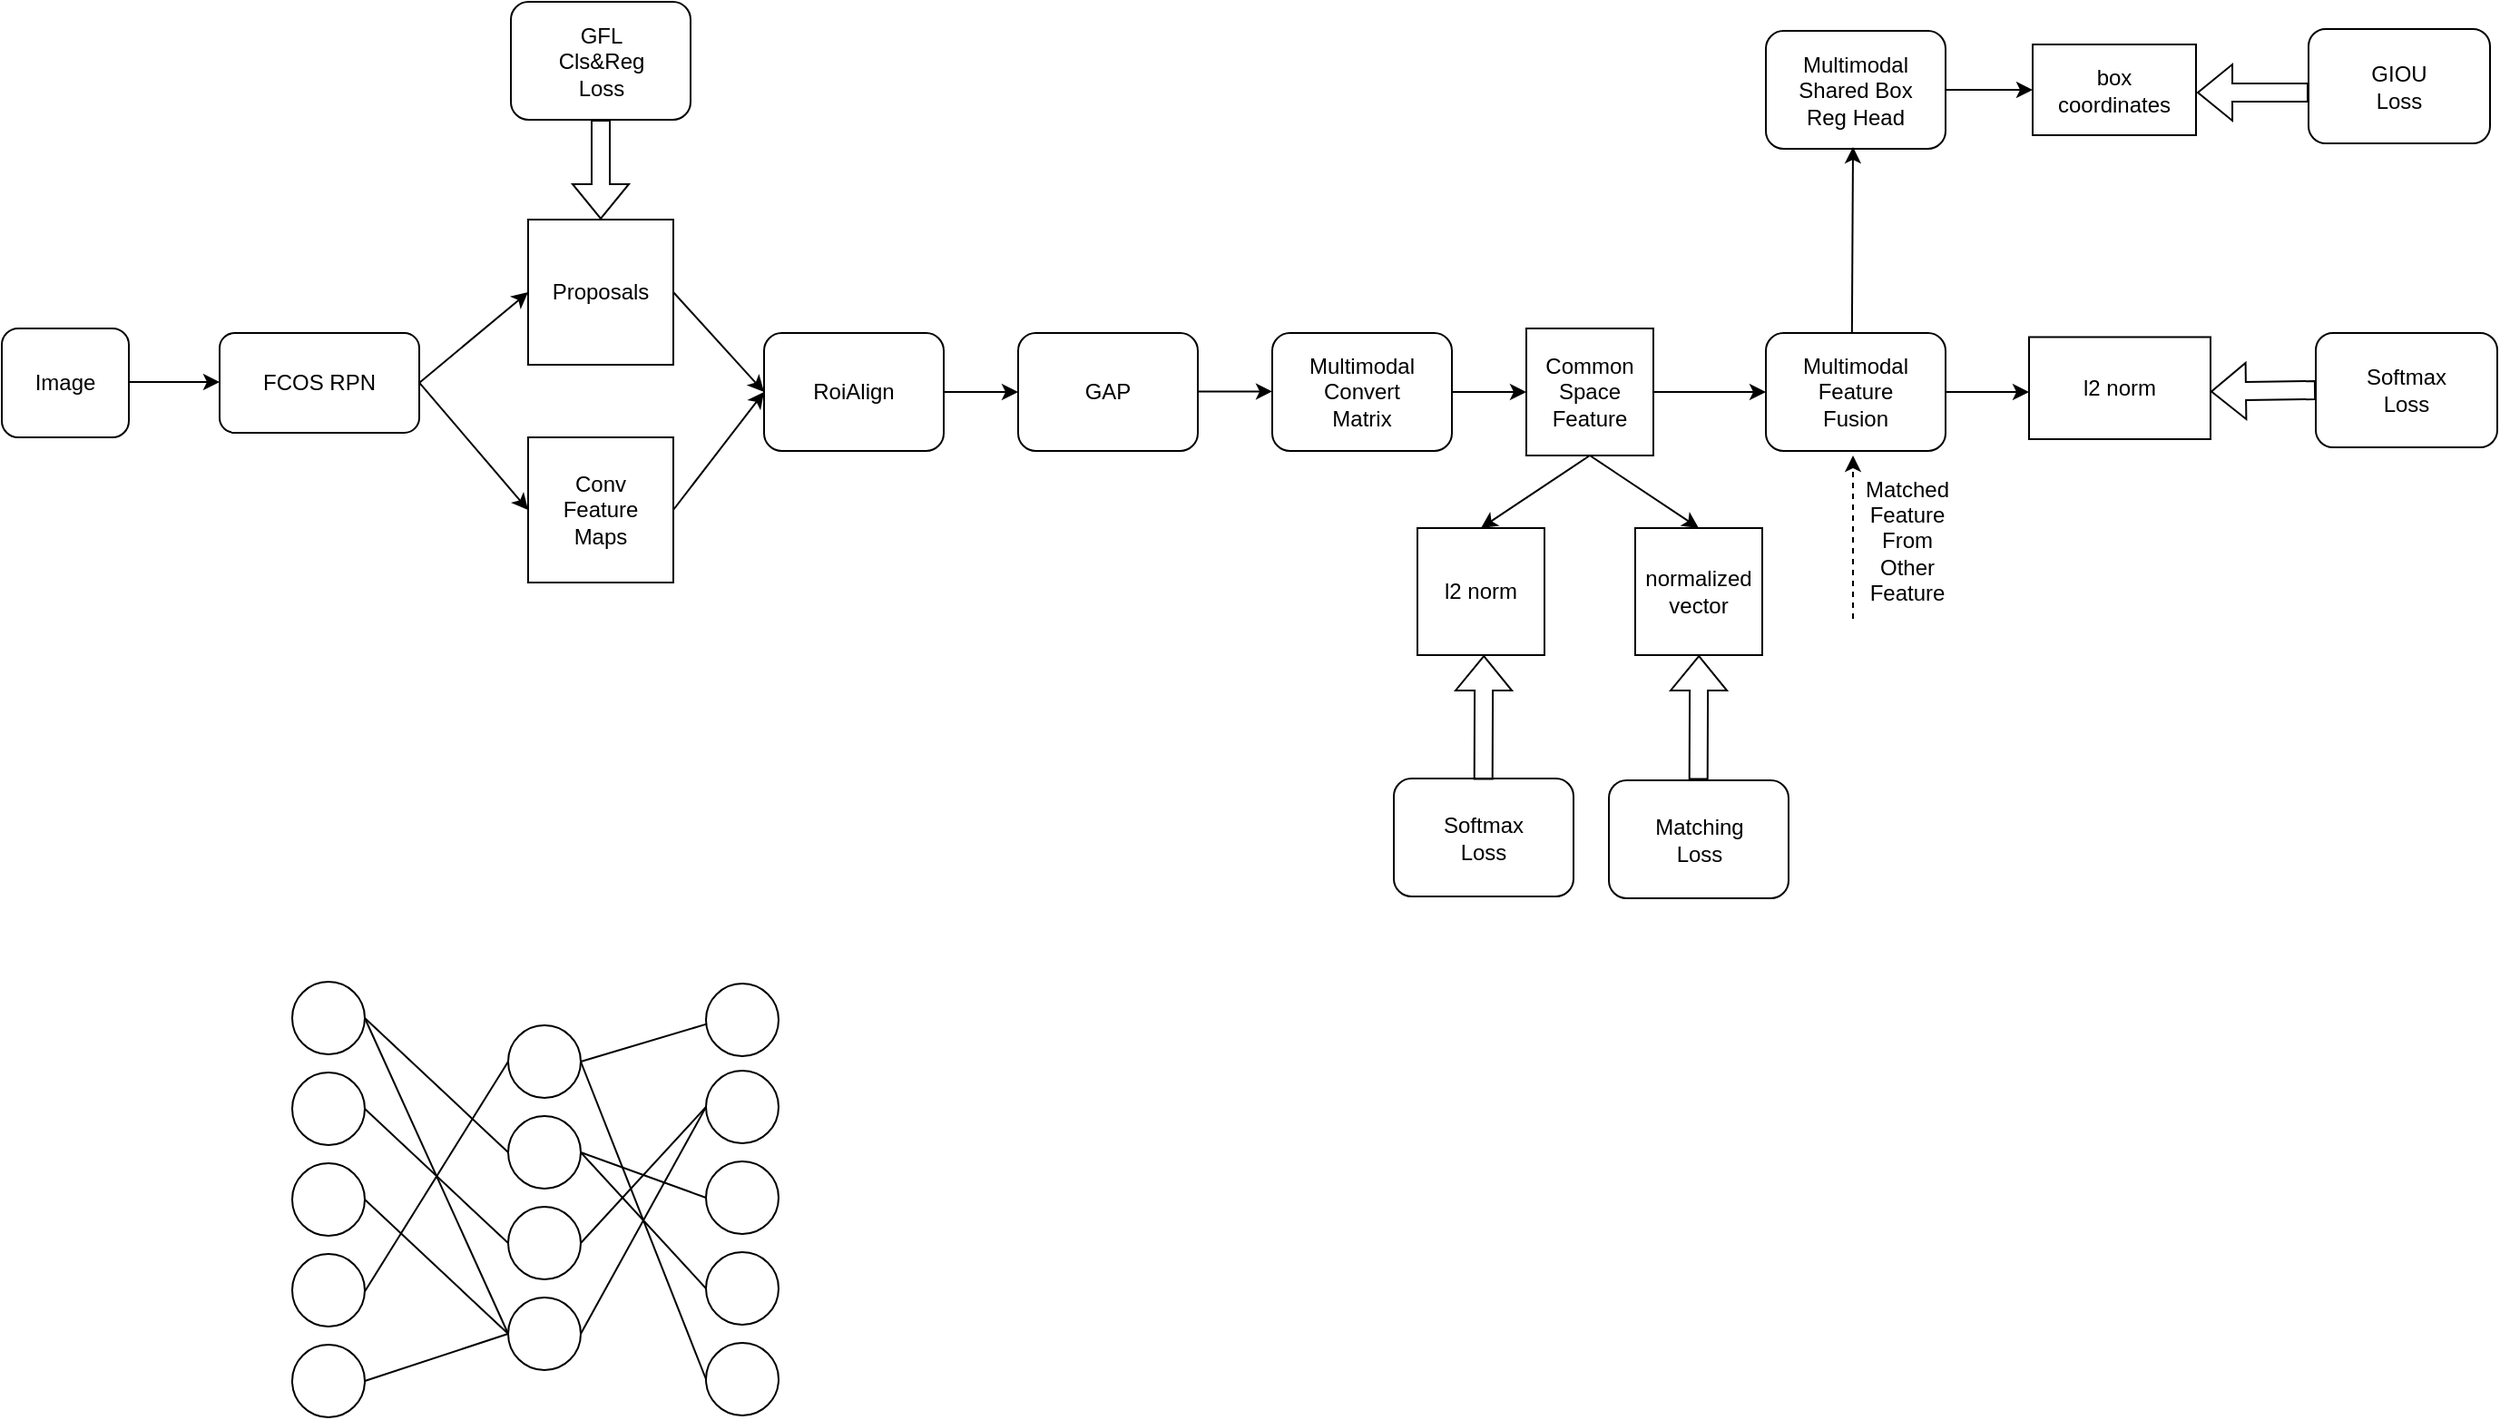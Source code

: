 <mxfile version="23.1.1" type="github">
  <diagram name="第 1 页" id="wcXFdS2mSCeuYjx8Xm_4">
    <mxGraphModel dx="741" dy="460" grid="1" gridSize="10" guides="1" tooltips="1" connect="1" arrows="1" fold="1" page="1" pageScale="1" pageWidth="827" pageHeight="1169" math="0" shadow="0">
      <root>
        <mxCell id="0" />
        <mxCell id="1" parent="0" />
        <mxCell id="dMKvnlfOrxEBAoyZr1T4-1" value="Image" style="rounded=1;whiteSpace=wrap;html=1;" vertex="1" parent="1">
          <mxGeometry x="60" y="350" width="70" height="60" as="geometry" />
        </mxCell>
        <mxCell id="dMKvnlfOrxEBAoyZr1T4-2" value="" style="endArrow=classic;html=1;rounded=0;" edge="1" parent="1">
          <mxGeometry width="50" height="50" relative="1" as="geometry">
            <mxPoint x="130" y="379.5" as="sourcePoint" />
            <mxPoint x="180" y="379.5" as="targetPoint" />
          </mxGeometry>
        </mxCell>
        <mxCell id="dMKvnlfOrxEBAoyZr1T4-3" value="FCOS RPN" style="rounded=1;whiteSpace=wrap;html=1;" vertex="1" parent="1">
          <mxGeometry x="180" y="352.5" width="110" height="55" as="geometry" />
        </mxCell>
        <mxCell id="dMKvnlfOrxEBAoyZr1T4-5" value="" style="endArrow=classic;html=1;rounded=0;entryX=0;entryY=0.5;entryDx=0;entryDy=0;" edge="1" parent="1" target="dMKvnlfOrxEBAoyZr1T4-8">
          <mxGeometry width="50" height="50" relative="1" as="geometry">
            <mxPoint x="290" y="379.8" as="sourcePoint" />
            <mxPoint x="340" y="379.8" as="targetPoint" />
          </mxGeometry>
        </mxCell>
        <mxCell id="dMKvnlfOrxEBAoyZr1T4-20" style="edgeStyle=orthogonalEdgeStyle;rounded=0;orthogonalLoop=1;jettySize=auto;html=1;exitX=1;exitY=0.5;exitDx=0;exitDy=0;entryX=0;entryY=0.5;entryDx=0;entryDy=0;" edge="1" parent="1" source="dMKvnlfOrxEBAoyZr1T4-7" target="dMKvnlfOrxEBAoyZr1T4-19">
          <mxGeometry relative="1" as="geometry" />
        </mxCell>
        <mxCell id="dMKvnlfOrxEBAoyZr1T4-7" value="RoiAlign" style="rounded=1;whiteSpace=wrap;html=1;" vertex="1" parent="1">
          <mxGeometry x="480" y="352.5" width="99" height="65" as="geometry" />
        </mxCell>
        <mxCell id="dMKvnlfOrxEBAoyZr1T4-8" value="Conv &lt;br&gt;Feature&lt;br&gt;Maps" style="whiteSpace=wrap;html=1;aspect=fixed;" vertex="1" parent="1">
          <mxGeometry x="350" y="410" width="80" height="80" as="geometry" />
        </mxCell>
        <mxCell id="dMKvnlfOrxEBAoyZr1T4-9" value="Proposals" style="whiteSpace=wrap;html=1;aspect=fixed;" vertex="1" parent="1">
          <mxGeometry x="350" y="290" width="80" height="80" as="geometry" />
        </mxCell>
        <mxCell id="dMKvnlfOrxEBAoyZr1T4-10" value="" style="endArrow=classic;html=1;rounded=0;entryX=0;entryY=0.5;entryDx=0;entryDy=0;exitX=1;exitY=0.5;exitDx=0;exitDy=0;" edge="1" parent="1" source="dMKvnlfOrxEBAoyZr1T4-3" target="dMKvnlfOrxEBAoyZr1T4-9">
          <mxGeometry width="50" height="50" relative="1" as="geometry">
            <mxPoint x="300" y="389.8" as="sourcePoint" />
            <mxPoint x="360" y="460" as="targetPoint" />
          </mxGeometry>
        </mxCell>
        <mxCell id="dMKvnlfOrxEBAoyZr1T4-12" value="" style="endArrow=classic;html=1;rounded=0;entryX=0;entryY=0.5;entryDx=0;entryDy=0;exitX=1;exitY=0.5;exitDx=0;exitDy=0;" edge="1" parent="1" source="dMKvnlfOrxEBAoyZr1T4-9" target="dMKvnlfOrxEBAoyZr1T4-7">
          <mxGeometry width="50" height="50" relative="1" as="geometry">
            <mxPoint x="300" y="390" as="sourcePoint" />
            <mxPoint x="360" y="340" as="targetPoint" />
          </mxGeometry>
        </mxCell>
        <mxCell id="dMKvnlfOrxEBAoyZr1T4-13" value="" style="endArrow=classic;html=1;rounded=0;entryX=0;entryY=0.5;entryDx=0;entryDy=0;exitX=1;exitY=0.5;exitDx=0;exitDy=0;" edge="1" parent="1" source="dMKvnlfOrxEBAoyZr1T4-8" target="dMKvnlfOrxEBAoyZr1T4-7">
          <mxGeometry width="50" height="50" relative="1" as="geometry">
            <mxPoint x="440" y="340" as="sourcePoint" />
            <mxPoint x="487" y="396" as="targetPoint" />
          </mxGeometry>
        </mxCell>
        <mxCell id="dMKvnlfOrxEBAoyZr1T4-14" value="GFL&lt;br&gt;Cls&amp;amp;Reg&lt;br&gt;Loss" style="rounded=1;whiteSpace=wrap;html=1;" vertex="1" parent="1">
          <mxGeometry x="340.5" y="170" width="99" height="65" as="geometry" />
        </mxCell>
        <mxCell id="dMKvnlfOrxEBAoyZr1T4-15" value="" style="shape=flexArrow;endArrow=classic;html=1;rounded=0;entryX=0.5;entryY=0;entryDx=0;entryDy=0;exitX=0.5;exitY=1;exitDx=0;exitDy=0;" edge="1" parent="1" source="dMKvnlfOrxEBAoyZr1T4-14" target="dMKvnlfOrxEBAoyZr1T4-9">
          <mxGeometry width="50" height="50" relative="1" as="geometry">
            <mxPoint x="399.3" y="235" as="sourcePoint" />
            <mxPoint x="399.3" y="280" as="targetPoint" />
          </mxGeometry>
        </mxCell>
        <mxCell id="dMKvnlfOrxEBAoyZr1T4-54" style="edgeStyle=orthogonalEdgeStyle;rounded=0;orthogonalLoop=1;jettySize=auto;html=1;exitX=1;exitY=0.5;exitDx=0;exitDy=0;" edge="1" parent="1" source="dMKvnlfOrxEBAoyZr1T4-16" target="dMKvnlfOrxEBAoyZr1T4-53">
          <mxGeometry relative="1" as="geometry" />
        </mxCell>
        <mxCell id="dMKvnlfOrxEBAoyZr1T4-16" value="Multimodal Shared Box&lt;br&gt;Reg&amp;nbsp;Head" style="rounded=1;whiteSpace=wrap;html=1;" vertex="1" parent="1">
          <mxGeometry x="1032" y="186" width="99" height="65" as="geometry" />
        </mxCell>
        <mxCell id="dMKvnlfOrxEBAoyZr1T4-19" value="GAP" style="rounded=1;whiteSpace=wrap;html=1;" vertex="1" parent="1">
          <mxGeometry x="620" y="352.5" width="99" height="65" as="geometry" />
        </mxCell>
        <mxCell id="dMKvnlfOrxEBAoyZr1T4-25" style="edgeStyle=orthogonalEdgeStyle;rounded=0;orthogonalLoop=1;jettySize=auto;html=1;exitX=1;exitY=0.5;exitDx=0;exitDy=0;" edge="1" parent="1" source="dMKvnlfOrxEBAoyZr1T4-21" target="dMKvnlfOrxEBAoyZr1T4-23">
          <mxGeometry relative="1" as="geometry" />
        </mxCell>
        <mxCell id="dMKvnlfOrxEBAoyZr1T4-21" value="Multimodal&lt;br&gt;Convert&lt;br&gt;Matrix" style="rounded=1;whiteSpace=wrap;html=1;" vertex="1" parent="1">
          <mxGeometry x="760" y="352.5" width="99" height="65" as="geometry" />
        </mxCell>
        <mxCell id="dMKvnlfOrxEBAoyZr1T4-22" style="edgeStyle=orthogonalEdgeStyle;rounded=0;orthogonalLoop=1;jettySize=auto;html=1;exitX=1;exitY=0.5;exitDx=0;exitDy=0;entryX=0;entryY=0.5;entryDx=0;entryDy=0;" edge="1" parent="1">
          <mxGeometry relative="1" as="geometry">
            <mxPoint x="719" y="384.71" as="sourcePoint" />
            <mxPoint x="760" y="384.71" as="targetPoint" />
          </mxGeometry>
        </mxCell>
        <mxCell id="dMKvnlfOrxEBAoyZr1T4-45" style="edgeStyle=orthogonalEdgeStyle;rounded=0;orthogonalLoop=1;jettySize=auto;html=1;exitX=1;exitY=0.5;exitDx=0;exitDy=0;entryX=0;entryY=0.5;entryDx=0;entryDy=0;" edge="1" parent="1" source="dMKvnlfOrxEBAoyZr1T4-23" target="dMKvnlfOrxEBAoyZr1T4-44">
          <mxGeometry relative="1" as="geometry" />
        </mxCell>
        <mxCell id="dMKvnlfOrxEBAoyZr1T4-23" value="Common&lt;br&gt;Space&lt;br&gt;Feature" style="whiteSpace=wrap;html=1;aspect=fixed;" vertex="1" parent="1">
          <mxGeometry x="900" y="350" width="70" height="70" as="geometry" />
        </mxCell>
        <mxCell id="dMKvnlfOrxEBAoyZr1T4-26" value="Matching&lt;br&gt;Loss" style="rounded=1;whiteSpace=wrap;html=1;" vertex="1" parent="1">
          <mxGeometry x="945.5" y="599" width="99" height="65" as="geometry" />
        </mxCell>
        <mxCell id="dMKvnlfOrxEBAoyZr1T4-28" value="" style="endArrow=classic;html=1;rounded=0;exitX=0.479;exitY=0.026;exitDx=0;exitDy=0;exitPerimeter=0;" edge="1" parent="1" source="dMKvnlfOrxEBAoyZr1T4-44">
          <mxGeometry width="50" height="50" relative="1" as="geometry">
            <mxPoint x="1080" y="350" as="sourcePoint" />
            <mxPoint x="1080" y="250" as="targetPoint" />
          </mxGeometry>
        </mxCell>
        <mxCell id="dMKvnlfOrxEBAoyZr1T4-29" value="GIOU&lt;br&gt;Loss" style="rounded=1;whiteSpace=wrap;html=1;" vertex="1" parent="1">
          <mxGeometry x="1331" y="185" width="100" height="63" as="geometry" />
        </mxCell>
        <mxCell id="dMKvnlfOrxEBAoyZr1T4-31" value="" style="shape=flexArrow;endArrow=classic;html=1;rounded=0;entryX=0.5;entryY=0;entryDx=0;entryDy=0;" edge="1" parent="1">
          <mxGeometry width="50" height="50" relative="1" as="geometry">
            <mxPoint x="1331" y="220" as="sourcePoint" />
            <mxPoint x="1269.52" y="220" as="targetPoint" />
          </mxGeometry>
        </mxCell>
        <mxCell id="dMKvnlfOrxEBAoyZr1T4-32" value="Softmax&lt;br&gt;Loss" style="rounded=1;whiteSpace=wrap;html=1;" vertex="1" parent="1">
          <mxGeometry x="1335" y="352.5" width="100" height="63" as="geometry" />
        </mxCell>
        <mxCell id="dMKvnlfOrxEBAoyZr1T4-33" value="" style="shape=flexArrow;endArrow=classic;html=1;rounded=0;entryX=0.5;entryY=0;entryDx=0;entryDy=0;exitX=0;exitY=0.5;exitDx=0;exitDy=0;" edge="1" parent="1" source="dMKvnlfOrxEBAoyZr1T4-32">
          <mxGeometry width="50" height="50" relative="1" as="geometry">
            <mxPoint x="1338.48" y="384.71" as="sourcePoint" />
            <mxPoint x="1277" y="384.71" as="targetPoint" />
          </mxGeometry>
        </mxCell>
        <mxCell id="dMKvnlfOrxEBAoyZr1T4-35" value="l2 norm" style="whiteSpace=wrap;html=1;aspect=fixed;" vertex="1" parent="1">
          <mxGeometry x="840" y="460" width="70" height="70" as="geometry" />
        </mxCell>
        <mxCell id="dMKvnlfOrxEBAoyZr1T4-36" value="normalized&lt;br&gt;vector" style="whiteSpace=wrap;html=1;aspect=fixed;" vertex="1" parent="1">
          <mxGeometry x="960" y="460" width="70" height="70" as="geometry" />
        </mxCell>
        <mxCell id="dMKvnlfOrxEBAoyZr1T4-37" value="" style="endArrow=classic;html=1;rounded=0;entryX=0.5;entryY=0;entryDx=0;entryDy=0;exitX=0.5;exitY=1;exitDx=0;exitDy=0;" edge="1" parent="1" source="dMKvnlfOrxEBAoyZr1T4-23" target="dMKvnlfOrxEBAoyZr1T4-35">
          <mxGeometry width="50" height="50" relative="1" as="geometry">
            <mxPoint x="940" y="630" as="sourcePoint" />
            <mxPoint x="990" y="580" as="targetPoint" />
          </mxGeometry>
        </mxCell>
        <mxCell id="dMKvnlfOrxEBAoyZr1T4-38" value="" style="endArrow=classic;html=1;rounded=0;entryX=0.5;entryY=0;entryDx=0;entryDy=0;exitX=0.5;exitY=1;exitDx=0;exitDy=0;" edge="1" parent="1" source="dMKvnlfOrxEBAoyZr1T4-23" target="dMKvnlfOrxEBAoyZr1T4-36">
          <mxGeometry width="50" height="50" relative="1" as="geometry">
            <mxPoint x="945" y="430" as="sourcePoint" />
            <mxPoint x="885" y="470" as="targetPoint" />
          </mxGeometry>
        </mxCell>
        <mxCell id="dMKvnlfOrxEBAoyZr1T4-39" value="" style="shape=flexArrow;endArrow=classic;html=1;rounded=0;entryX=0.5;entryY=1;entryDx=0;entryDy=0;exitX=0.553;exitY=-0.019;exitDx=0;exitDy=0;exitPerimeter=0;" edge="1" parent="1">
          <mxGeometry width="50" height="50" relative="1" as="geometry">
            <mxPoint x="994.857" y="598.765" as="sourcePoint" />
            <mxPoint x="995.11" y="530" as="targetPoint" />
          </mxGeometry>
        </mxCell>
        <mxCell id="dMKvnlfOrxEBAoyZr1T4-40" value="Softmax&lt;br style=&quot;border-color: var(--border-color);&quot;&gt;Loss" style="rounded=1;whiteSpace=wrap;html=1;" vertex="1" parent="1">
          <mxGeometry x="827" y="598" width="99" height="65" as="geometry" />
        </mxCell>
        <mxCell id="dMKvnlfOrxEBAoyZr1T4-41" value="" style="shape=flexArrow;endArrow=classic;html=1;rounded=0;entryX=0.5;entryY=1;entryDx=0;entryDy=0;exitX=0.553;exitY=-0.019;exitDx=0;exitDy=0;exitPerimeter=0;" edge="1" parent="1">
          <mxGeometry width="50" height="50" relative="1" as="geometry">
            <mxPoint x="876.357" y="598.765" as="sourcePoint" />
            <mxPoint x="876.61" y="530" as="targetPoint" />
          </mxGeometry>
        </mxCell>
        <mxCell id="dMKvnlfOrxEBAoyZr1T4-43" value="" style="endArrow=classic;html=1;rounded=0;entryX=0;entryY=0.5;entryDx=0;entryDy=0;exitX=1;exitY=0.5;exitDx=0;exitDy=0;" edge="1" parent="1" source="dMKvnlfOrxEBAoyZr1T4-44">
          <mxGeometry width="50" height="50" relative="1" as="geometry">
            <mxPoint x="1140" y="390" as="sourcePoint" />
            <mxPoint x="1177" y="385" as="targetPoint" />
          </mxGeometry>
        </mxCell>
        <mxCell id="dMKvnlfOrxEBAoyZr1T4-44" value="Multimodal&lt;br&gt;Feature&lt;br&gt;Fusion" style="rounded=1;whiteSpace=wrap;html=1;" vertex="1" parent="1">
          <mxGeometry x="1032" y="352.5" width="99" height="65" as="geometry" />
        </mxCell>
        <mxCell id="dMKvnlfOrxEBAoyZr1T4-46" value="" style="endArrow=classic;html=1;rounded=0;dashed=1;" edge="1" parent="1">
          <mxGeometry width="50" height="50" relative="1" as="geometry">
            <mxPoint x="1080" y="510" as="sourcePoint" />
            <mxPoint x="1080" y="420" as="targetPoint" />
          </mxGeometry>
        </mxCell>
        <mxCell id="dMKvnlfOrxEBAoyZr1T4-49" value="l2 norm" style="rounded=0;whiteSpace=wrap;html=1;" vertex="1" parent="1">
          <mxGeometry x="1177" y="354.75" width="100" height="56.25" as="geometry" />
        </mxCell>
        <mxCell id="dMKvnlfOrxEBAoyZr1T4-51" value="Matched Feature&lt;br&gt;From&lt;br&gt;Other&lt;br&gt;Feature" style="text;html=1;strokeColor=none;fillColor=none;align=center;verticalAlign=middle;whiteSpace=wrap;rounded=0;" vertex="1" parent="1">
          <mxGeometry x="1080" y="452" width="60" height="30" as="geometry" />
        </mxCell>
        <mxCell id="dMKvnlfOrxEBAoyZr1T4-53" value="box&lt;br&gt;coordinates" style="rounded=0;whiteSpace=wrap;html=1;" vertex="1" parent="1">
          <mxGeometry x="1179" y="193.5" width="90" height="50" as="geometry" />
        </mxCell>
        <mxCell id="dMKvnlfOrxEBAoyZr1T4-98" value="" style="ellipse;whiteSpace=wrap;html=1;aspect=fixed;" vertex="1" parent="1">
          <mxGeometry x="220" y="710" width="40" height="40" as="geometry" />
        </mxCell>
        <mxCell id="dMKvnlfOrxEBAoyZr1T4-99" value="" style="ellipse;whiteSpace=wrap;html=1;aspect=fixed;" vertex="1" parent="1">
          <mxGeometry x="220" y="760" width="40" height="40" as="geometry" />
        </mxCell>
        <mxCell id="dMKvnlfOrxEBAoyZr1T4-100" value="" style="ellipse;whiteSpace=wrap;html=1;aspect=fixed;" vertex="1" parent="1">
          <mxGeometry x="220" y="810" width="40" height="40" as="geometry" />
        </mxCell>
        <mxCell id="dMKvnlfOrxEBAoyZr1T4-101" value="" style="ellipse;whiteSpace=wrap;html=1;aspect=fixed;" vertex="1" parent="1">
          <mxGeometry x="220" y="860" width="40" height="40" as="geometry" />
        </mxCell>
        <mxCell id="dMKvnlfOrxEBAoyZr1T4-103" value="" style="ellipse;whiteSpace=wrap;html=1;aspect=fixed;" vertex="1" parent="1">
          <mxGeometry x="339" y="734" width="40" height="40" as="geometry" />
        </mxCell>
        <mxCell id="dMKvnlfOrxEBAoyZr1T4-104" value="" style="ellipse;whiteSpace=wrap;html=1;aspect=fixed;" vertex="1" parent="1">
          <mxGeometry x="339" y="784" width="40" height="40" as="geometry" />
        </mxCell>
        <mxCell id="dMKvnlfOrxEBAoyZr1T4-105" value="" style="ellipse;whiteSpace=wrap;html=1;aspect=fixed;" vertex="1" parent="1">
          <mxGeometry x="339" y="834" width="40" height="40" as="geometry" />
        </mxCell>
        <mxCell id="dMKvnlfOrxEBAoyZr1T4-106" value="" style="ellipse;whiteSpace=wrap;html=1;aspect=fixed;" vertex="1" parent="1">
          <mxGeometry x="339" y="884" width="40" height="40" as="geometry" />
        </mxCell>
        <mxCell id="dMKvnlfOrxEBAoyZr1T4-107" value="" style="ellipse;whiteSpace=wrap;html=1;aspect=fixed;" vertex="1" parent="1">
          <mxGeometry x="448" y="759" width="40" height="40" as="geometry" />
        </mxCell>
        <mxCell id="dMKvnlfOrxEBAoyZr1T4-108" value="" style="ellipse;whiteSpace=wrap;html=1;aspect=fixed;" vertex="1" parent="1">
          <mxGeometry x="448" y="809" width="40" height="40" as="geometry" />
        </mxCell>
        <mxCell id="dMKvnlfOrxEBAoyZr1T4-109" value="" style="ellipse;whiteSpace=wrap;html=1;aspect=fixed;" vertex="1" parent="1">
          <mxGeometry x="448" y="859" width="40" height="40" as="geometry" />
        </mxCell>
        <mxCell id="dMKvnlfOrxEBAoyZr1T4-110" value="" style="ellipse;whiteSpace=wrap;html=1;aspect=fixed;" vertex="1" parent="1">
          <mxGeometry x="448" y="909" width="40" height="40" as="geometry" />
        </mxCell>
        <mxCell id="dMKvnlfOrxEBAoyZr1T4-111" value="" style="endArrow=none;html=1;rounded=0;entryX=1;entryY=0.5;entryDx=0;entryDy=0;exitX=0;exitY=0.5;exitDx=0;exitDy=0;" edge="1" parent="1" source="dMKvnlfOrxEBAoyZr1T4-104" target="dMKvnlfOrxEBAoyZr1T4-98">
          <mxGeometry width="50" height="50" relative="1" as="geometry">
            <mxPoint x="420" y="820" as="sourcePoint" />
            <mxPoint x="470" y="770" as="targetPoint" />
          </mxGeometry>
        </mxCell>
        <mxCell id="dMKvnlfOrxEBAoyZr1T4-112" value="" style="endArrow=none;html=1;rounded=0;entryX=1;entryY=0.5;entryDx=0;entryDy=0;exitX=0;exitY=0.5;exitDx=0;exitDy=0;" edge="1" parent="1" source="dMKvnlfOrxEBAoyZr1T4-106" target="dMKvnlfOrxEBAoyZr1T4-98">
          <mxGeometry width="50" height="50" relative="1" as="geometry">
            <mxPoint x="349" y="791" as="sourcePoint" />
            <mxPoint x="270" y="740" as="targetPoint" />
          </mxGeometry>
        </mxCell>
        <mxCell id="dMKvnlfOrxEBAoyZr1T4-113" value="" style="endArrow=none;html=1;rounded=0;entryX=1;entryY=0.5;entryDx=0;entryDy=0;exitX=0;exitY=0.5;exitDx=0;exitDy=0;" edge="1" parent="1" source="dMKvnlfOrxEBAoyZr1T4-105" target="dMKvnlfOrxEBAoyZr1T4-99">
          <mxGeometry width="50" height="50" relative="1" as="geometry">
            <mxPoint x="349" y="791" as="sourcePoint" />
            <mxPoint x="270" y="740" as="targetPoint" />
          </mxGeometry>
        </mxCell>
        <mxCell id="dMKvnlfOrxEBAoyZr1T4-114" value="" style="endArrow=none;html=1;rounded=0;exitX=0;exitY=0.5;exitDx=0;exitDy=0;entryX=1;entryY=0.5;entryDx=0;entryDy=0;" edge="1" parent="1" source="dMKvnlfOrxEBAoyZr1T4-106" target="dMKvnlfOrxEBAoyZr1T4-100">
          <mxGeometry width="50" height="50" relative="1" as="geometry">
            <mxPoint x="349" y="841" as="sourcePoint" />
            <mxPoint x="260" y="780" as="targetPoint" />
          </mxGeometry>
        </mxCell>
        <mxCell id="dMKvnlfOrxEBAoyZr1T4-115" value="" style="endArrow=none;html=1;rounded=0;exitX=0.999;exitY=0.519;exitDx=0;exitDy=0;exitPerimeter=0;entryX=0;entryY=0.5;entryDx=0;entryDy=0;" edge="1" parent="1" source="dMKvnlfOrxEBAoyZr1T4-101" target="dMKvnlfOrxEBAoyZr1T4-103">
          <mxGeometry width="50" height="50" relative="1" as="geometry">
            <mxPoint x="370" y="850" as="sourcePoint" />
            <mxPoint x="420" y="800" as="targetPoint" />
          </mxGeometry>
        </mxCell>
        <mxCell id="dMKvnlfOrxEBAoyZr1T4-117" value="" style="endArrow=none;html=1;rounded=0;entryX=0;entryY=0.5;entryDx=0;entryDy=0;exitX=1;exitY=0.5;exitDx=0;exitDy=0;" edge="1" parent="1" source="dMKvnlfOrxEBAoyZr1T4-105" target="dMKvnlfOrxEBAoyZr1T4-107">
          <mxGeometry width="50" height="50" relative="1" as="geometry">
            <mxPoint x="380" y="830" as="sourcePoint" />
            <mxPoint x="349" y="741" as="targetPoint" />
          </mxGeometry>
        </mxCell>
        <mxCell id="dMKvnlfOrxEBAoyZr1T4-118" value="" style="endArrow=none;html=1;rounded=0;entryX=0;entryY=0.5;entryDx=0;entryDy=0;exitX=1;exitY=0.5;exitDx=0;exitDy=0;" edge="1" parent="1" source="dMKvnlfOrxEBAoyZr1T4-106" target="dMKvnlfOrxEBAoyZr1T4-107">
          <mxGeometry width="50" height="50" relative="1" as="geometry">
            <mxPoint x="380" y="880" as="sourcePoint" />
            <mxPoint x="458" y="741" as="targetPoint" />
          </mxGeometry>
        </mxCell>
        <mxCell id="dMKvnlfOrxEBAoyZr1T4-119" value="" style="endArrow=none;html=1;rounded=0;entryX=0;entryY=0.5;entryDx=0;entryDy=0;exitX=1;exitY=0.5;exitDx=0;exitDy=0;" edge="1" parent="1" source="dMKvnlfOrxEBAoyZr1T4-104" target="dMKvnlfOrxEBAoyZr1T4-109">
          <mxGeometry width="50" height="50" relative="1" as="geometry">
            <mxPoint x="390" y="840" as="sourcePoint" />
            <mxPoint x="458" y="741" as="targetPoint" />
          </mxGeometry>
        </mxCell>
        <mxCell id="dMKvnlfOrxEBAoyZr1T4-120" value="" style="endArrow=none;html=1;rounded=0;entryX=0;entryY=0.5;entryDx=0;entryDy=0;exitX=1;exitY=0.5;exitDx=0;exitDy=0;" edge="1" parent="1" source="dMKvnlfOrxEBAoyZr1T4-103" target="dMKvnlfOrxEBAoyZr1T4-110">
          <mxGeometry width="50" height="50" relative="1" as="geometry">
            <mxPoint x="389" y="791" as="sourcePoint" />
            <mxPoint x="458" y="841" as="targetPoint" />
          </mxGeometry>
        </mxCell>
        <mxCell id="dMKvnlfOrxEBAoyZr1T4-121" value="" style="endArrow=none;html=1;rounded=0;entryX=0;entryY=0.5;entryDx=0;entryDy=0;exitX=1;exitY=0.5;exitDx=0;exitDy=0;" edge="1" parent="1" source="dMKvnlfOrxEBAoyZr1T4-104" target="dMKvnlfOrxEBAoyZr1T4-108">
          <mxGeometry width="50" height="50" relative="1" as="geometry">
            <mxPoint x="399" y="801" as="sourcePoint" />
            <mxPoint x="468" y="851" as="targetPoint" />
          </mxGeometry>
        </mxCell>
        <mxCell id="dMKvnlfOrxEBAoyZr1T4-123" value="" style="ellipse;whiteSpace=wrap;html=1;aspect=fixed;" vertex="1" parent="1">
          <mxGeometry x="220" y="910" width="40" height="40" as="geometry" />
        </mxCell>
        <mxCell id="dMKvnlfOrxEBAoyZr1T4-124" value="" style="ellipse;whiteSpace=wrap;html=1;aspect=fixed;" vertex="1" parent="1">
          <mxGeometry x="448" y="711" width="40" height="40" as="geometry" />
        </mxCell>
        <mxCell id="dMKvnlfOrxEBAoyZr1T4-126" value="" style="endArrow=none;html=1;rounded=0;entryX=0.008;entryY=0.558;entryDx=0;entryDy=0;entryPerimeter=0;exitX=1;exitY=0.5;exitDx=0;exitDy=0;" edge="1" parent="1" source="dMKvnlfOrxEBAoyZr1T4-103" target="dMKvnlfOrxEBAoyZr1T4-124">
          <mxGeometry width="50" height="50" relative="1" as="geometry">
            <mxPoint x="380" y="760" as="sourcePoint" />
            <mxPoint x="458" y="789" as="targetPoint" />
          </mxGeometry>
        </mxCell>
        <mxCell id="dMKvnlfOrxEBAoyZr1T4-127" value="" style="endArrow=none;html=1;rounded=0;entryX=0;entryY=0.5;entryDx=0;entryDy=0;exitX=1;exitY=0.5;exitDx=0;exitDy=0;" edge="1" parent="1" source="dMKvnlfOrxEBAoyZr1T4-123" target="dMKvnlfOrxEBAoyZr1T4-106">
          <mxGeometry width="50" height="50" relative="1" as="geometry">
            <mxPoint x="389" y="764" as="sourcePoint" />
            <mxPoint x="458" y="743" as="targetPoint" />
          </mxGeometry>
        </mxCell>
      </root>
    </mxGraphModel>
  </diagram>
</mxfile>
